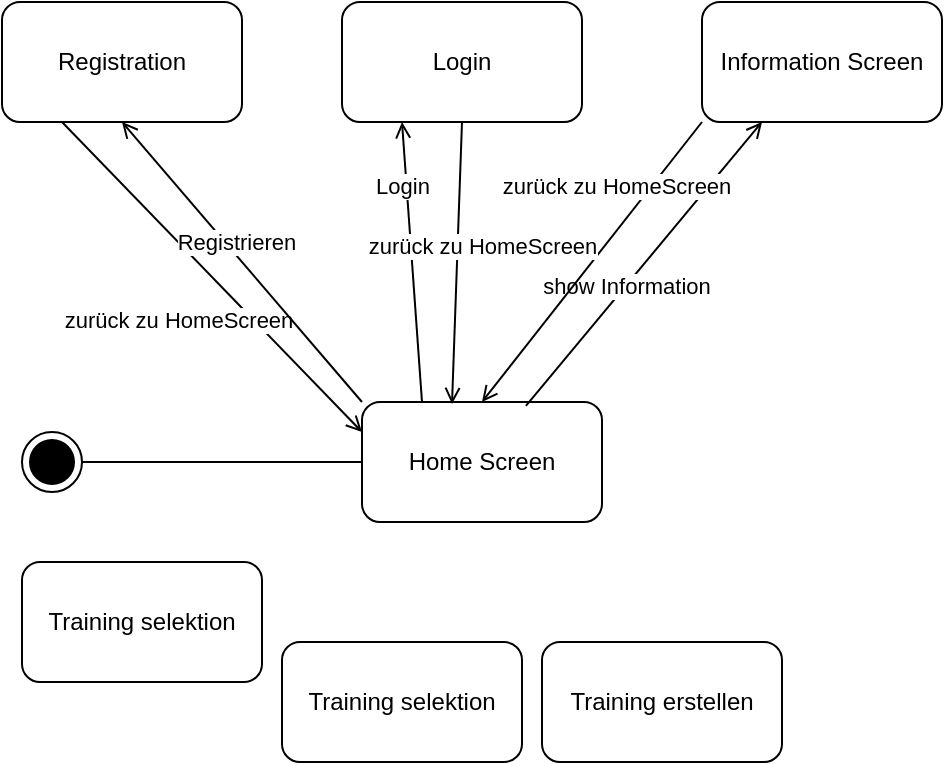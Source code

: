 <mxfile version="20.4.1" type="github">
  <diagram id="59yKYrdZ8OSLuCtYd6CJ" name="Seite-1">
    <mxGraphModel dx="1422" dy="1963" grid="1" gridSize="10" guides="1" tooltips="1" connect="1" arrows="1" fold="1" page="1" pageScale="1" pageWidth="827" pageHeight="1169" math="0" shadow="0">
      <root>
        <mxCell id="0" />
        <mxCell id="1" parent="0" />
        <mxCell id="uNNzlU8CO7LDZuqC6dOK-5" value="" style="ellipse;html=1;shape=endState;fillColor=strokeColor;" vertex="1" parent="1">
          <mxGeometry x="50" y="155" width="30" height="30" as="geometry" />
        </mxCell>
        <mxCell id="uNNzlU8CO7LDZuqC6dOK-6" value="Home Screen" style="rounded=1;whiteSpace=wrap;html=1;" vertex="1" parent="1">
          <mxGeometry x="220" y="140" width="120" height="60" as="geometry" />
        </mxCell>
        <mxCell id="uNNzlU8CO7LDZuqC6dOK-7" value="" style="endArrow=none;html=1;rounded=0;entryX=0;entryY=0.5;entryDx=0;entryDy=0;exitX=1;exitY=0.5;exitDx=0;exitDy=0;" edge="1" parent="1" source="uNNzlU8CO7LDZuqC6dOK-5" target="uNNzlU8CO7LDZuqC6dOK-6">
          <mxGeometry width="50" height="50" relative="1" as="geometry">
            <mxPoint x="90" y="165" as="sourcePoint" />
            <mxPoint x="140" y="115" as="targetPoint" />
          </mxGeometry>
        </mxCell>
        <mxCell id="uNNzlU8CO7LDZuqC6dOK-11" value="Information Screen" style="rounded=1;whiteSpace=wrap;html=1;" vertex="1" parent="1">
          <mxGeometry x="390" y="-60" width="120" height="60" as="geometry" />
        </mxCell>
        <mxCell id="uNNzlU8CO7LDZuqC6dOK-13" value="" style="endArrow=open;html=1;rounded=0;entryX=0.25;entryY=1;entryDx=0;entryDy=0;endFill=0;exitX=0.683;exitY=0.033;exitDx=0;exitDy=0;exitPerimeter=0;" edge="1" parent="1" source="uNNzlU8CO7LDZuqC6dOK-6" target="uNNzlU8CO7LDZuqC6dOK-11">
          <mxGeometry width="50" height="50" relative="1" as="geometry">
            <mxPoint x="340" y="185" as="sourcePoint" />
            <mxPoint x="480" y="169.5" as="targetPoint" />
          </mxGeometry>
        </mxCell>
        <mxCell id="uNNzlU8CO7LDZuqC6dOK-14" value="show Information" style="edgeLabel;html=1;align=center;verticalAlign=bottom;resizable=0;points=[];" vertex="1" connectable="0" parent="uNNzlU8CO7LDZuqC6dOK-13">
          <mxGeometry x="-0.387" y="-1" relative="1" as="geometry">
            <mxPoint x="13" y="-9" as="offset" />
          </mxGeometry>
        </mxCell>
        <mxCell id="uNNzlU8CO7LDZuqC6dOK-15" value="" style="endArrow=none;html=1;rounded=0;entryX=0;entryY=1;entryDx=0;entryDy=0;exitX=0.5;exitY=0;exitDx=0;exitDy=0;endFill=0;startArrow=open;startFill=0;" edge="1" parent="1" source="uNNzlU8CO7LDZuqC6dOK-6" target="uNNzlU8CO7LDZuqC6dOK-11">
          <mxGeometry width="50" height="50" relative="1" as="geometry">
            <mxPoint x="340" y="155" as="sourcePoint" />
            <mxPoint x="490" y="155" as="targetPoint" />
          </mxGeometry>
        </mxCell>
        <mxCell id="uNNzlU8CO7LDZuqC6dOK-16" value="zurück zu HomeScreen" style="edgeLabel;html=1;align=center;verticalAlign=bottom;resizable=0;points=[];labelPosition=center;verticalLabelPosition=middle;" vertex="1" connectable="0" parent="uNNzlU8CO7LDZuqC6dOK-15">
          <mxGeometry x="-0.387" y="-1" relative="1" as="geometry">
            <mxPoint x="32" y="-57" as="offset" />
          </mxGeometry>
        </mxCell>
        <mxCell id="uNNzlU8CO7LDZuqC6dOK-18" value="Registration" style="rounded=1;whiteSpace=wrap;html=1;" vertex="1" parent="1">
          <mxGeometry x="40" y="-60" width="120" height="60" as="geometry" />
        </mxCell>
        <mxCell id="uNNzlU8CO7LDZuqC6dOK-21" value="Login" style="rounded=1;whiteSpace=wrap;html=1;" vertex="1" parent="1">
          <mxGeometry x="210" y="-60" width="120" height="60" as="geometry" />
        </mxCell>
        <mxCell id="uNNzlU8CO7LDZuqC6dOK-22" value="" style="endArrow=none;html=1;rounded=0;entryX=0.25;entryY=1;entryDx=0;entryDy=0;exitX=0;exitY=0.25;exitDx=0;exitDy=0;endFill=0;startArrow=open;startFill=0;" edge="1" parent="1" source="uNNzlU8CO7LDZuqC6dOK-6" target="uNNzlU8CO7LDZuqC6dOK-18">
          <mxGeometry width="50" height="50" relative="1" as="geometry">
            <mxPoint y="100" as="sourcePoint" />
            <mxPoint x="130" y="100" as="targetPoint" />
          </mxGeometry>
        </mxCell>
        <mxCell id="uNNzlU8CO7LDZuqC6dOK-23" value="zurück zu HomeScreen" style="edgeLabel;html=1;align=center;verticalAlign=bottom;resizable=0;points=[];" vertex="1" connectable="0" parent="uNNzlU8CO7LDZuqC6dOK-22">
          <mxGeometry x="-0.387" y="-1" relative="1" as="geometry">
            <mxPoint x="-47" y="1" as="offset" />
          </mxGeometry>
        </mxCell>
        <mxCell id="uNNzlU8CO7LDZuqC6dOK-24" value="" style="endArrow=open;html=1;rounded=0;entryX=0.5;entryY=1;entryDx=0;entryDy=0;endFill=0;exitX=0;exitY=0;exitDx=0;exitDy=0;" edge="1" parent="1" source="uNNzlU8CO7LDZuqC6dOK-6" target="uNNzlU8CO7LDZuqC6dOK-18">
          <mxGeometry width="50" height="50" relative="1" as="geometry">
            <mxPoint x="180" y="110" as="sourcePoint" />
            <mxPoint x="310" y="110" as="targetPoint" />
          </mxGeometry>
        </mxCell>
        <mxCell id="uNNzlU8CO7LDZuqC6dOK-25" value="Registrieren" style="edgeLabel;html=1;align=center;verticalAlign=bottom;resizable=0;points=[];" vertex="1" connectable="0" parent="uNNzlU8CO7LDZuqC6dOK-24">
          <mxGeometry x="-0.387" y="-1" relative="1" as="geometry">
            <mxPoint x="-27" y="-28" as="offset" />
          </mxGeometry>
        </mxCell>
        <mxCell id="uNNzlU8CO7LDZuqC6dOK-26" value="" style="endArrow=open;html=1;rounded=0;entryX=0.25;entryY=1;entryDx=0;entryDy=0;endFill=0;exitX=0.25;exitY=0;exitDx=0;exitDy=0;" edge="1" parent="1" source="uNNzlU8CO7LDZuqC6dOK-6" target="uNNzlU8CO7LDZuqC6dOK-21">
          <mxGeometry width="50" height="50" relative="1" as="geometry">
            <mxPoint x="270" y="120" as="sourcePoint" />
            <mxPoint x="160" y="60" as="targetPoint" />
          </mxGeometry>
        </mxCell>
        <mxCell id="uNNzlU8CO7LDZuqC6dOK-27" value="Login" style="edgeLabel;html=1;align=center;verticalAlign=bottom;resizable=0;points=[];" vertex="1" connectable="0" parent="uNNzlU8CO7LDZuqC6dOK-26">
          <mxGeometry x="-0.387" y="-1" relative="1" as="geometry">
            <mxPoint x="-8" y="-57" as="offset" />
          </mxGeometry>
        </mxCell>
        <mxCell id="uNNzlU8CO7LDZuqC6dOK-28" value="" style="endArrow=none;html=1;rounded=0;entryX=0.5;entryY=1;entryDx=0;entryDy=0;exitX=0.375;exitY=0.017;exitDx=0;exitDy=0;endFill=0;startArrow=open;startFill=0;exitPerimeter=0;" edge="1" parent="1" source="uNNzlU8CO7LDZuqC6dOK-6" target="uNNzlU8CO7LDZuqC6dOK-21">
          <mxGeometry width="50" height="50" relative="1" as="geometry">
            <mxPoint x="230" y="165" as="sourcePoint" />
            <mxPoint x="90" y="90" as="targetPoint" />
          </mxGeometry>
        </mxCell>
        <mxCell id="uNNzlU8CO7LDZuqC6dOK-29" value="zurück zu HomeScreen" style="edgeLabel;html=1;align=center;verticalAlign=bottom;resizable=0;points=[];" vertex="1" connectable="0" parent="uNNzlU8CO7LDZuqC6dOK-28">
          <mxGeometry x="-0.387" y="-1" relative="1" as="geometry">
            <mxPoint x="12" y="-28" as="offset" />
          </mxGeometry>
        </mxCell>
        <mxCell id="uNNzlU8CO7LDZuqC6dOK-30" value="Training erstellen" style="rounded=1;whiteSpace=wrap;html=1;" vertex="1" parent="1">
          <mxGeometry x="310" y="260" width="120" height="60" as="geometry" />
        </mxCell>
        <mxCell id="uNNzlU8CO7LDZuqC6dOK-31" value="Training selektion" style="rounded=1;whiteSpace=wrap;html=1;" vertex="1" parent="1">
          <mxGeometry x="50" y="220" width="120" height="60" as="geometry" />
        </mxCell>
        <mxCell id="uNNzlU8CO7LDZuqC6dOK-32" value="Training selektion" style="rounded=1;whiteSpace=wrap;html=1;" vertex="1" parent="1">
          <mxGeometry x="180" y="260" width="120" height="60" as="geometry" />
        </mxCell>
      </root>
    </mxGraphModel>
  </diagram>
</mxfile>
